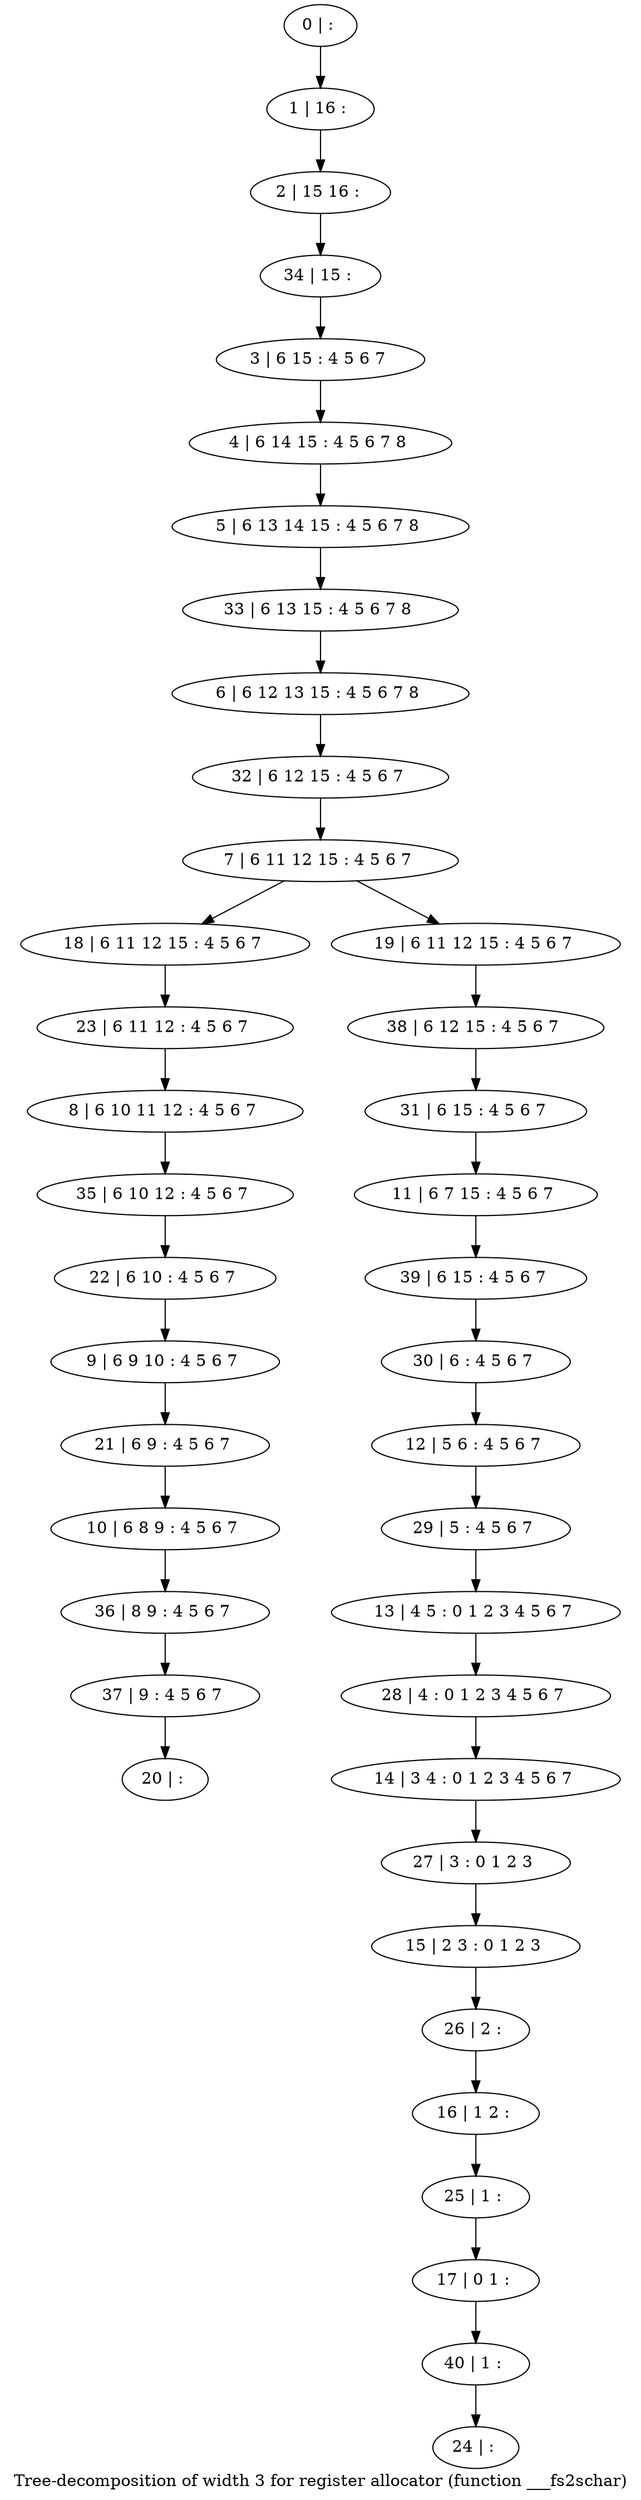 digraph G {
graph [label="Tree-decomposition of width 3 for register allocator (function ___fs2schar)"]
0[label="0 | : "];
1[label="1 | 16 : "];
2[label="2 | 15 16 : "];
3[label="3 | 6 15 : 4 5 6 7 "];
4[label="4 | 6 14 15 : 4 5 6 7 8 "];
5[label="5 | 6 13 14 15 : 4 5 6 7 8 "];
6[label="6 | 6 12 13 15 : 4 5 6 7 8 "];
7[label="7 | 6 11 12 15 : 4 5 6 7 "];
8[label="8 | 6 10 11 12 : 4 5 6 7 "];
9[label="9 | 6 9 10 : 4 5 6 7 "];
10[label="10 | 6 8 9 : 4 5 6 7 "];
11[label="11 | 6 7 15 : 4 5 6 7 "];
12[label="12 | 5 6 : 4 5 6 7 "];
13[label="13 | 4 5 : 0 1 2 3 4 5 6 7 "];
14[label="14 | 3 4 : 0 1 2 3 4 5 6 7 "];
15[label="15 | 2 3 : 0 1 2 3 "];
16[label="16 | 1 2 : "];
17[label="17 | 0 1 : "];
18[label="18 | 6 11 12 15 : 4 5 6 7 "];
19[label="19 | 6 11 12 15 : 4 5 6 7 "];
20[label="20 | : "];
21[label="21 | 6 9 : 4 5 6 7 "];
22[label="22 | 6 10 : 4 5 6 7 "];
23[label="23 | 6 11 12 : 4 5 6 7 "];
24[label="24 | : "];
25[label="25 | 1 : "];
26[label="26 | 2 : "];
27[label="27 | 3 : 0 1 2 3 "];
28[label="28 | 4 : 0 1 2 3 4 5 6 7 "];
29[label="29 | 5 : 4 5 6 7 "];
30[label="30 | 6 : 4 5 6 7 "];
31[label="31 | 6 15 : 4 5 6 7 "];
32[label="32 | 6 12 15 : 4 5 6 7 "];
33[label="33 | 6 13 15 : 4 5 6 7 8 "];
34[label="34 | 15 : "];
35[label="35 | 6 10 12 : 4 5 6 7 "];
36[label="36 | 8 9 : 4 5 6 7 "];
37[label="37 | 9 : 4 5 6 7 "];
38[label="38 | 6 12 15 : 4 5 6 7 "];
39[label="39 | 6 15 : 4 5 6 7 "];
40[label="40 | 1 : "];
0->1 ;
1->2 ;
3->4 ;
4->5 ;
7->18 ;
7->19 ;
21->10 ;
9->21 ;
22->9 ;
23->8 ;
18->23 ;
25->17 ;
16->25 ;
26->16 ;
15->26 ;
27->15 ;
14->27 ;
28->14 ;
13->28 ;
29->13 ;
12->29 ;
30->12 ;
31->11 ;
32->7 ;
6->32 ;
33->6 ;
5->33 ;
34->3 ;
2->34 ;
35->22 ;
8->35 ;
10->36 ;
37->20 ;
36->37 ;
38->31 ;
19->38 ;
39->30 ;
11->39 ;
40->24 ;
17->40 ;
}
